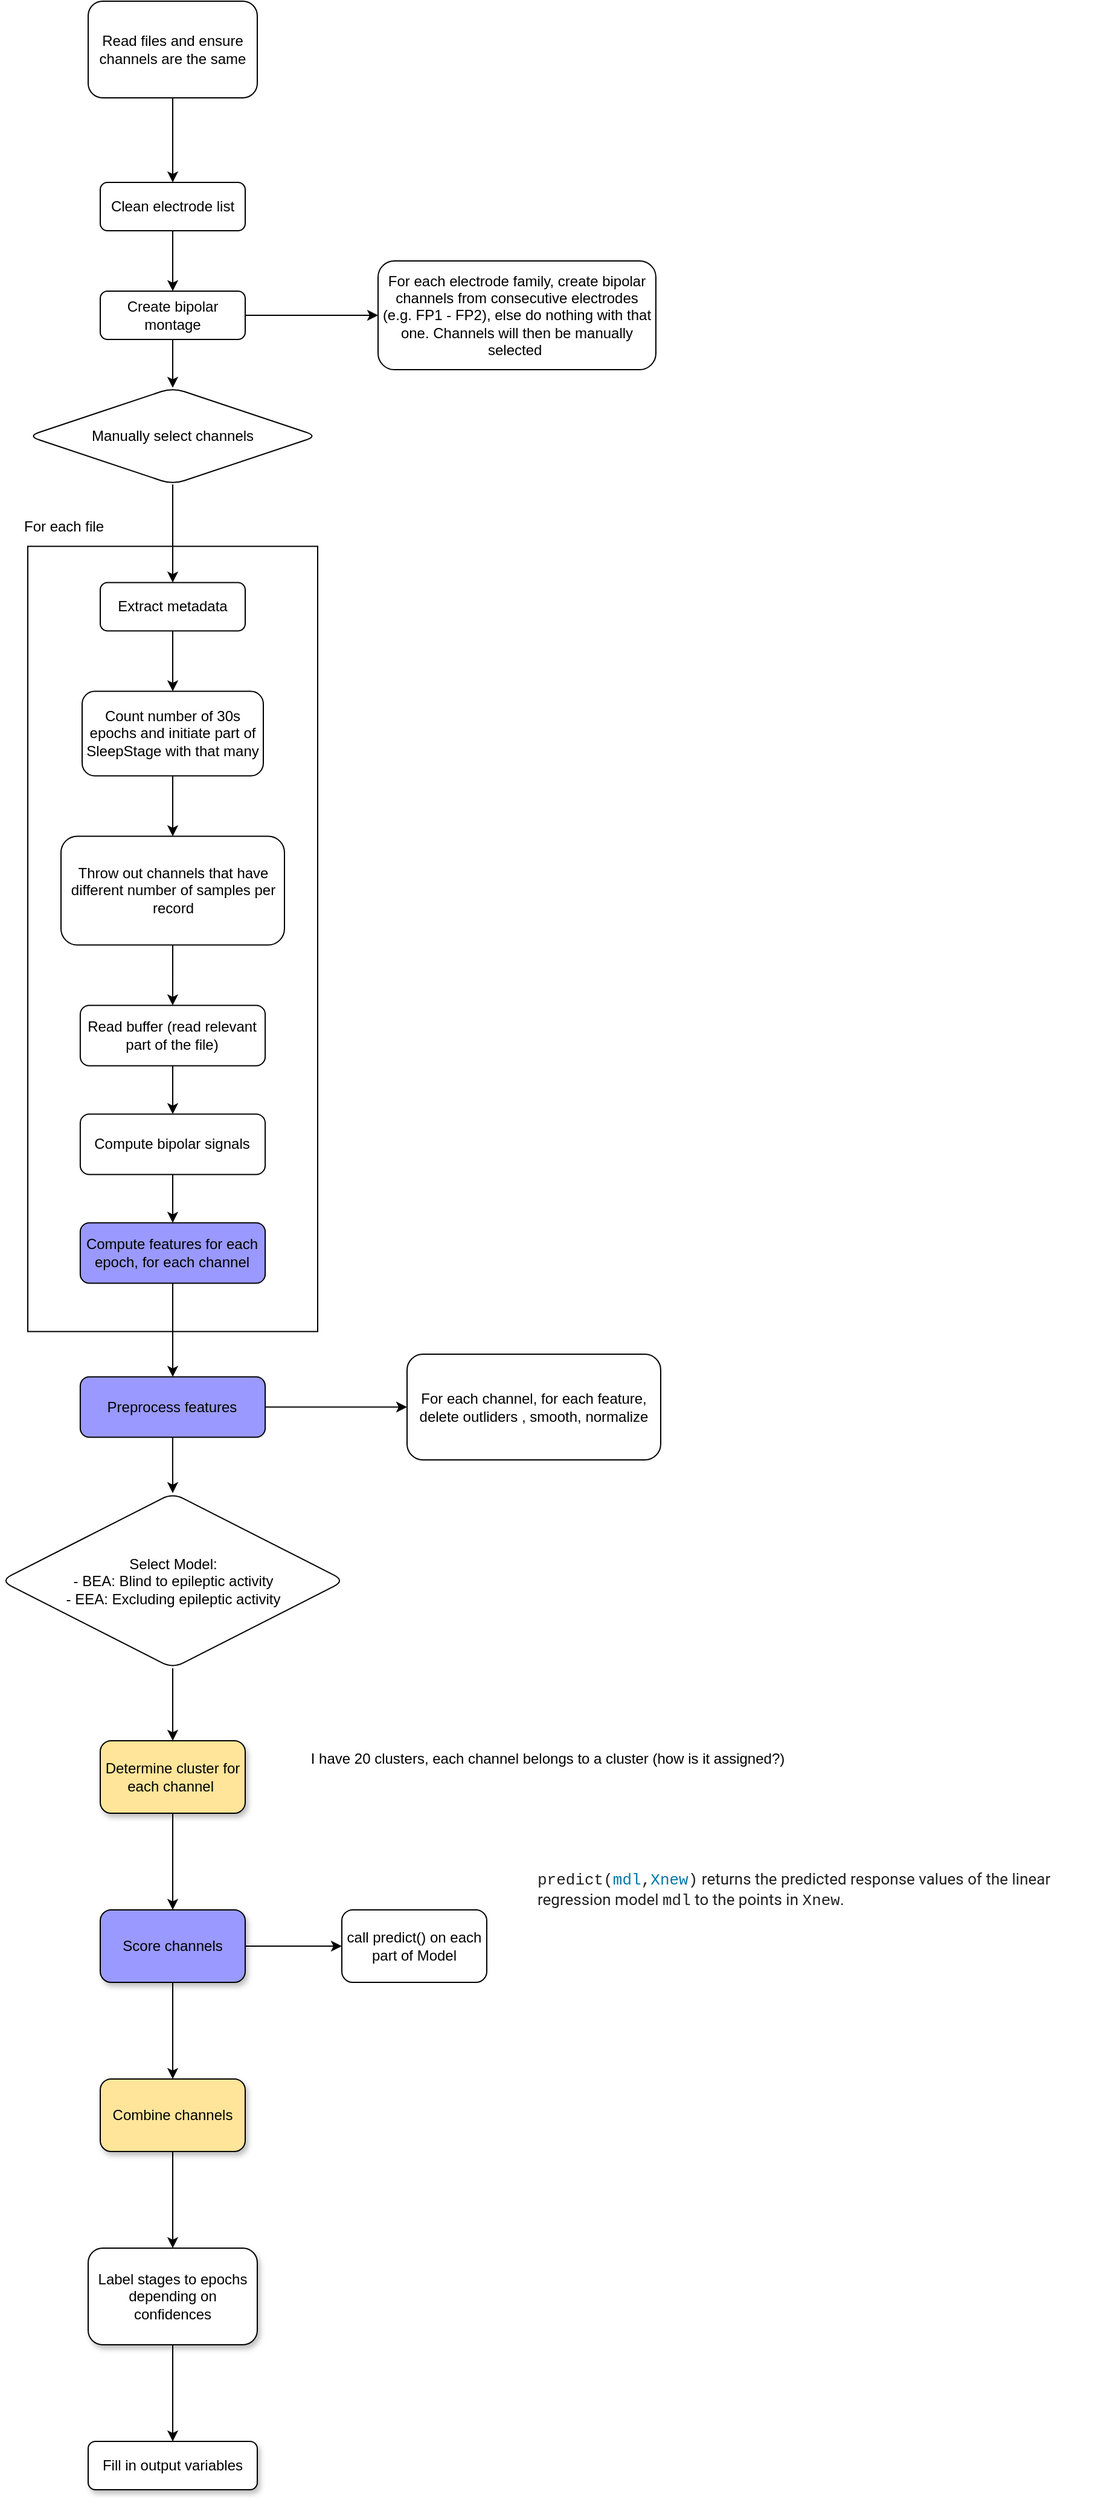 <mxfile version="26.0.16">
  <diagram id="C5RBs43oDa-KdzZeNtuy" name="Page-1">
    <mxGraphModel dx="1461" dy="1992" grid="1" gridSize="10" guides="1" tooltips="1" connect="1" arrows="1" fold="1" page="1" pageScale="1" pageWidth="827" pageHeight="1169" math="0" shadow="0">
      <root>
        <mxCell id="WIyWlLk6GJQsqaUBKTNV-0" />
        <mxCell id="WIyWlLk6GJQsqaUBKTNV-1" parent="WIyWlLk6GJQsqaUBKTNV-0" />
        <mxCell id="KSneiJCa3dcjakUQ5oGv-4" value="" style="edgeStyle=orthogonalEdgeStyle;rounded=0;orthogonalLoop=1;jettySize=auto;html=1;" parent="WIyWlLk6GJQsqaUBKTNV-1" source="WIyWlLk6GJQsqaUBKTNV-3" target="WIyWlLk6GJQsqaUBKTNV-7" edge="1">
          <mxGeometry relative="1" as="geometry" />
        </mxCell>
        <mxCell id="WIyWlLk6GJQsqaUBKTNV-3" value="Read files and ensure channels are the same" style="rounded=1;whiteSpace=wrap;html=1;fontSize=12;glass=0;strokeWidth=1;shadow=0;" parent="WIyWlLk6GJQsqaUBKTNV-1" vertex="1">
          <mxGeometry x="150" y="-30" width="140" height="80" as="geometry" />
        </mxCell>
        <mxCell id="KSneiJCa3dcjakUQ5oGv-3" value="" style="edgeStyle=orthogonalEdgeStyle;rounded=0;orthogonalLoop=1;jettySize=auto;html=1;" parent="WIyWlLk6GJQsqaUBKTNV-1" source="WIyWlLk6GJQsqaUBKTNV-7" target="KSneiJCa3dcjakUQ5oGv-2" edge="1">
          <mxGeometry relative="1" as="geometry" />
        </mxCell>
        <mxCell id="WIyWlLk6GJQsqaUBKTNV-7" value="Clean electrode list" style="rounded=1;whiteSpace=wrap;html=1;fontSize=12;glass=0;strokeWidth=1;shadow=0;" parent="WIyWlLk6GJQsqaUBKTNV-1" vertex="1">
          <mxGeometry x="160" y="120" width="120" height="40" as="geometry" />
        </mxCell>
        <mxCell id="KSneiJCa3dcjakUQ5oGv-9" value="" style="rounded=0;whiteSpace=wrap;html=1;" parent="WIyWlLk6GJQsqaUBKTNV-1" vertex="1">
          <mxGeometry x="100" y="421.25" width="240" height="650" as="geometry" />
        </mxCell>
        <mxCell id="TrvgTkUY0OSFZOKpx4KV-4" value="" style="edgeStyle=orthogonalEdgeStyle;rounded=0;orthogonalLoop=1;jettySize=auto;html=1;" parent="WIyWlLk6GJQsqaUBKTNV-1" source="KSneiJCa3dcjakUQ5oGv-2" target="TrvgTkUY0OSFZOKpx4KV-3" edge="1">
          <mxGeometry relative="1" as="geometry" />
        </mxCell>
        <mxCell id="fW-BFmnXzl84MXB9v9qA-1" value="" style="edgeStyle=orthogonalEdgeStyle;rounded=0;orthogonalLoop=1;jettySize=auto;html=1;" parent="WIyWlLk6GJQsqaUBKTNV-1" source="KSneiJCa3dcjakUQ5oGv-2" target="fW-BFmnXzl84MXB9v9qA-0" edge="1">
          <mxGeometry relative="1" as="geometry" />
        </mxCell>
        <mxCell id="KSneiJCa3dcjakUQ5oGv-2" value="Create bipolar montage" style="rounded=1;whiteSpace=wrap;html=1;fontSize=12;glass=0;strokeWidth=1;shadow=0;" parent="WIyWlLk6GJQsqaUBKTNV-1" vertex="1">
          <mxGeometry x="160" y="210" width="120" height="40" as="geometry" />
        </mxCell>
        <mxCell id="KSneiJCa3dcjakUQ5oGv-8" value="" style="edgeStyle=orthogonalEdgeStyle;rounded=0;orthogonalLoop=1;jettySize=auto;html=1;" parent="WIyWlLk6GJQsqaUBKTNV-1" source="KSneiJCa3dcjakUQ5oGv-5" target="KSneiJCa3dcjakUQ5oGv-7" edge="1">
          <mxGeometry relative="1" as="geometry" />
        </mxCell>
        <mxCell id="KSneiJCa3dcjakUQ5oGv-5" value="Extract metadata" style="rounded=1;whiteSpace=wrap;html=1;fontSize=12;glass=0;strokeWidth=1;shadow=0;" parent="WIyWlLk6GJQsqaUBKTNV-1" vertex="1">
          <mxGeometry x="160" y="451.25" width="120" height="40" as="geometry" />
        </mxCell>
        <mxCell id="KSneiJCa3dcjakUQ5oGv-12" value="" style="edgeStyle=orthogonalEdgeStyle;rounded=0;orthogonalLoop=1;jettySize=auto;html=1;" parent="WIyWlLk6GJQsqaUBKTNV-1" source="KSneiJCa3dcjakUQ5oGv-7" target="KSneiJCa3dcjakUQ5oGv-11" edge="1">
          <mxGeometry relative="1" as="geometry" />
        </mxCell>
        <mxCell id="KSneiJCa3dcjakUQ5oGv-7" value="Count number of 30s epochs and initiate part of SleepStage with that many" style="rounded=1;whiteSpace=wrap;html=1;fontSize=12;glass=0;strokeWidth=1;shadow=0;" parent="WIyWlLk6GJQsqaUBKTNV-1" vertex="1">
          <mxGeometry x="145" y="541.25" width="150" height="70" as="geometry" />
        </mxCell>
        <mxCell id="KSneiJCa3dcjakUQ5oGv-10" value="For each file" style="text;html=1;align=center;verticalAlign=middle;whiteSpace=wrap;rounded=0;" parent="WIyWlLk6GJQsqaUBKTNV-1" vertex="1">
          <mxGeometry x="90" y="390" width="80" height="30" as="geometry" />
        </mxCell>
        <mxCell id="KSneiJCa3dcjakUQ5oGv-14" value="" style="edgeStyle=orthogonalEdgeStyle;rounded=0;orthogonalLoop=1;jettySize=auto;html=1;" parent="WIyWlLk6GJQsqaUBKTNV-1" source="KSneiJCa3dcjakUQ5oGv-11" target="KSneiJCa3dcjakUQ5oGv-13" edge="1">
          <mxGeometry relative="1" as="geometry" />
        </mxCell>
        <mxCell id="KSneiJCa3dcjakUQ5oGv-11" value="Throw out channels that have different number of samples per record" style="rounded=1;whiteSpace=wrap;html=1;fontSize=12;glass=0;strokeWidth=1;shadow=0;" parent="WIyWlLk6GJQsqaUBKTNV-1" vertex="1">
          <mxGeometry x="127.5" y="661.25" width="185" height="90" as="geometry" />
        </mxCell>
        <mxCell id="KSneiJCa3dcjakUQ5oGv-16" value="" style="edgeStyle=orthogonalEdgeStyle;rounded=0;orthogonalLoop=1;jettySize=auto;html=1;" parent="WIyWlLk6GJQsqaUBKTNV-1" source="KSneiJCa3dcjakUQ5oGv-13" target="KSneiJCa3dcjakUQ5oGv-15" edge="1">
          <mxGeometry relative="1" as="geometry" />
        </mxCell>
        <mxCell id="KSneiJCa3dcjakUQ5oGv-13" value="Read buffer (read relevant part of the file)" style="rounded=1;whiteSpace=wrap;html=1;fontSize=12;glass=0;strokeWidth=1;shadow=0;" parent="WIyWlLk6GJQsqaUBKTNV-1" vertex="1">
          <mxGeometry x="143.44" y="801.25" width="153.12" height="50" as="geometry" />
        </mxCell>
        <mxCell id="KSneiJCa3dcjakUQ5oGv-24" value="" style="edgeStyle=orthogonalEdgeStyle;rounded=0;orthogonalLoop=1;jettySize=auto;html=1;" parent="WIyWlLk6GJQsqaUBKTNV-1" source="KSneiJCa3dcjakUQ5oGv-15" target="KSneiJCa3dcjakUQ5oGv-23" edge="1">
          <mxGeometry relative="1" as="geometry" />
        </mxCell>
        <mxCell id="KSneiJCa3dcjakUQ5oGv-15" value="Compute bipolar signals" style="rounded=1;whiteSpace=wrap;html=1;fontSize=12;glass=0;strokeWidth=1;shadow=0;" parent="WIyWlLk6GJQsqaUBKTNV-1" vertex="1">
          <mxGeometry x="143.44" y="891.25" width="153.12" height="50" as="geometry" />
        </mxCell>
        <mxCell id="KSneiJCa3dcjakUQ5oGv-26" value="" style="edgeStyle=orthogonalEdgeStyle;rounded=0;orthogonalLoop=1;jettySize=auto;html=1;" parent="WIyWlLk6GJQsqaUBKTNV-1" source="KSneiJCa3dcjakUQ5oGv-23" target="KSneiJCa3dcjakUQ5oGv-25" edge="1">
          <mxGeometry relative="1" as="geometry" />
        </mxCell>
        <mxCell id="KSneiJCa3dcjakUQ5oGv-23" value="Compute features for each epoch, for each channel" style="rounded=1;whiteSpace=wrap;html=1;fontSize=12;glass=0;strokeWidth=1;shadow=0;fillColor=light-dark(#9999FF,var(--ge-dark-color, #121212));" parent="WIyWlLk6GJQsqaUBKTNV-1" vertex="1">
          <mxGeometry x="143.44" y="981.25" width="153.12" height="50" as="geometry" />
        </mxCell>
        <mxCell id="KSneiJCa3dcjakUQ5oGv-28" value="" style="edgeStyle=orthogonalEdgeStyle;rounded=0;orthogonalLoop=1;jettySize=auto;html=1;" parent="WIyWlLk6GJQsqaUBKTNV-1" source="KSneiJCa3dcjakUQ5oGv-25" target="KSneiJCa3dcjakUQ5oGv-27" edge="1">
          <mxGeometry relative="1" as="geometry" />
        </mxCell>
        <mxCell id="KSneiJCa3dcjakUQ5oGv-33" value="" style="edgeStyle=orthogonalEdgeStyle;rounded=0;orthogonalLoop=1;jettySize=auto;html=1;" parent="WIyWlLk6GJQsqaUBKTNV-1" source="KSneiJCa3dcjakUQ5oGv-25" target="KSneiJCa3dcjakUQ5oGv-32" edge="1">
          <mxGeometry relative="1" as="geometry" />
        </mxCell>
        <mxCell id="KSneiJCa3dcjakUQ5oGv-25" value="Preprocess features" style="rounded=1;whiteSpace=wrap;html=1;fontSize=12;glass=0;strokeWidth=1;shadow=0;fillColor=light-dark(#9999FF,#000000);" parent="WIyWlLk6GJQsqaUBKTNV-1" vertex="1">
          <mxGeometry x="143.44" y="1108.75" width="153.12" height="50" as="geometry" />
        </mxCell>
        <mxCell id="KSneiJCa3dcjakUQ5oGv-27" value="For each channel, for each feature, delete outliders , smooth, normalize" style="whiteSpace=wrap;html=1;fillColor=light-dark(#FFFFFF,#000000);rounded=1;glass=0;strokeWidth=1;shadow=0;" parent="WIyWlLk6GJQsqaUBKTNV-1" vertex="1">
          <mxGeometry x="414" y="1090" width="210" height="87.5" as="geometry" />
        </mxCell>
        <mxCell id="KSneiJCa3dcjakUQ5oGv-32" value="Select Model:&lt;div&gt;-&amp;nbsp;&lt;span style=&quot;text-wrap-mode: nowrap; background-color: transparent; color: light-dark(rgb(0, 0, 0), rgb(255, 255, 255));&quot;&gt;BEA: Blind to epileptic activity&lt;/span&gt;&lt;/div&gt;&lt;div&gt;&lt;span style=&quot;text-wrap-mode: nowrap; background-color: transparent; color: light-dark(rgb(0, 0, 0), rgb(255, 255, 255));&quot;&gt;-&amp;nbsp;&lt;/span&gt;&lt;span style=&quot;text-wrap-mode: nowrap; background-color: transparent; color: light-dark(rgb(0, 0, 0), rgb(255, 255, 255));&quot;&gt;EEA: Excluding epileptic activity&lt;/span&gt;&lt;/div&gt;" style="rhombus;whiteSpace=wrap;html=1;fillColor=light-dark(#FFFFFF,#000000);rounded=1;glass=0;strokeWidth=1;shadow=0;" parent="WIyWlLk6GJQsqaUBKTNV-1" vertex="1">
          <mxGeometry x="77.5" y="1205" width="285" height="145" as="geometry" />
        </mxCell>
        <mxCell id="KSneiJCa3dcjakUQ5oGv-37" value="" style="edgeStyle=orthogonalEdgeStyle;rounded=0;orthogonalLoop=1;jettySize=auto;html=1;exitX=0.5;exitY=1;exitDx=0;exitDy=0;" parent="WIyWlLk6GJQsqaUBKTNV-1" source="KSneiJCa3dcjakUQ5oGv-32" target="KSneiJCa3dcjakUQ5oGv-38" edge="1">
          <mxGeometry relative="1" as="geometry">
            <mxPoint x="440" y="1360" as="sourcePoint" />
          </mxGeometry>
        </mxCell>
        <mxCell id="KSneiJCa3dcjakUQ5oGv-42" value="" style="edgeStyle=orthogonalEdgeStyle;rounded=0;orthogonalLoop=1;jettySize=auto;html=1;" parent="WIyWlLk6GJQsqaUBKTNV-1" source="KSneiJCa3dcjakUQ5oGv-38" target="KSneiJCa3dcjakUQ5oGv-41" edge="1">
          <mxGeometry relative="1" as="geometry" />
        </mxCell>
        <mxCell id="KSneiJCa3dcjakUQ5oGv-38" value="Determine cluster for each channel&amp;nbsp;" style="whiteSpace=wrap;html=1;fillColor=light-dark(#FFE599,#000000);rounded=1;glass=0;strokeWidth=1;shadow=1;" parent="WIyWlLk6GJQsqaUBKTNV-1" vertex="1">
          <mxGeometry x="160" y="1410" width="120" height="60" as="geometry" />
        </mxCell>
        <mxCell id="KSneiJCa3dcjakUQ5oGv-44" value="" style="edgeStyle=orthogonalEdgeStyle;rounded=0;orthogonalLoop=1;jettySize=auto;html=1;" parent="WIyWlLk6GJQsqaUBKTNV-1" source="KSneiJCa3dcjakUQ5oGv-41" target="KSneiJCa3dcjakUQ5oGv-43" edge="1">
          <mxGeometry relative="1" as="geometry" />
        </mxCell>
        <mxCell id="KSneiJCa3dcjakUQ5oGv-47" value="" style="edgeStyle=orthogonalEdgeStyle;rounded=0;orthogonalLoop=1;jettySize=auto;html=1;" parent="WIyWlLk6GJQsqaUBKTNV-1" source="KSneiJCa3dcjakUQ5oGv-41" target="KSneiJCa3dcjakUQ5oGv-46" edge="1">
          <mxGeometry relative="1" as="geometry" />
        </mxCell>
        <mxCell id="KSneiJCa3dcjakUQ5oGv-41" value="Score channels" style="whiteSpace=wrap;html=1;fillColor=light-dark(#9999FF,#000000);rounded=1;glass=0;strokeWidth=1;shadow=1;" parent="WIyWlLk6GJQsqaUBKTNV-1" vertex="1">
          <mxGeometry x="160" y="1550" width="120" height="60" as="geometry" />
        </mxCell>
        <mxCell id="KSneiJCa3dcjakUQ5oGv-43" value="call predict() on each part of Model" style="whiteSpace=wrap;html=1;fillColor=light-dark(#FFFFFF,#000000);rounded=1;glass=0;strokeWidth=1;shadow=0;" parent="WIyWlLk6GJQsqaUBKTNV-1" vertex="1">
          <mxGeometry x="360" y="1550" width="120" height="60" as="geometry" />
        </mxCell>
        <UserObject label="&lt;span id=&quot;d126e964353&quot; style=&quot;box-sizing: border-box; color: rgb(33, 33, 33); font-family: Roboto, sans-serif; font-size: 13px; font-style: normal; font-variant-ligatures: normal; font-variant-caps: normal; font-weight: 400; letter-spacing: normal; orphans: 2; text-align: start; text-indent: 0px; text-transform: none; widows: 2; word-spacing: 0px; -webkit-text-stroke-width: 0px; white-space: normal; background-color: rgb(255, 255, 255); text-decoration-thickness: initial; text-decoration-style: initial; text-decoration-color: initial;&quot;&gt;&lt;code class=&quot;synopsis&quot; style=&quot;box-sizing: border-box; font-family: Menlo, Monaco, Consolas, &amp;quot;Courier New&amp;quot;, monospace; font-size: inherit; padding: 0px; color: inherit; background-color: transparent; border-radius: 0px; white-space: normal;&quot;&gt;predict(&lt;a href=&quot;https://www.mathworks.com/help/stats/linearmodel.predict.html#bszh804-1_sep_shared-mdl&quot; class=&quot;intrnllnk&quot; style=&quot;box-sizing: border-box; background-color: rgba(0, 0, 0, 0); color: rgb(0, 118, 168); text-decoration: none;&quot;&gt;&lt;code class=&quot;argument&quot; style=&quot;box-sizing: border-box; font-family: Menlo, Monaco, Consolas, &amp;quot;Courier New&amp;quot;, monospace; font-size: inherit; padding: 0px; color: inherit; background-color: transparent; border-radius: 0px; white-space: normal;&quot;&gt;mdl&lt;/code&gt;&lt;/a&gt;,&lt;a href=&quot;https://www.mathworks.com/help/stats/linearmodel.predict.html#bszh804-1_sep_shared-Xnew&quot; class=&quot;intrnllnk&quot; style=&quot;box-sizing: border-box; background-color: rgba(0, 0, 0, 0); color: rgb(0, 118, 168); text-decoration: none;&quot;&gt;&lt;code class=&quot;argument&quot; style=&quot;box-sizing: border-box; font-family: Menlo, Monaco, Consolas, &amp;quot;Courier New&amp;quot;, monospace; font-size: inherit; padding: 0px; color: inherit; background-color: transparent; border-radius: 0px; white-space: normal;&quot;&gt;Xnew&lt;/code&gt;&lt;/a&gt;)&lt;/code&gt;&lt;/span&gt;&lt;span style=&quot;color: rgb(33, 33, 33); font-family: Roboto, sans-serif; font-size: 13px; font-style: normal; font-variant-ligatures: normal; font-variant-caps: normal; font-weight: 400; letter-spacing: normal; orphans: 2; text-align: start; text-indent: 0px; text-transform: none; widows: 2; word-spacing: 0px; -webkit-text-stroke-width: 0px; white-space: normal; background-color: rgb(255, 255, 255); text-decoration-thickness: initial; text-decoration-style: initial; text-decoration-color: initial; display: inline !important; float: none;&quot;&gt;&lt;span&gt;&amp;nbsp;&lt;/span&gt;returns the predicted response values of the linear regression model&lt;span&gt;&amp;nbsp;&lt;/span&gt;&lt;/span&gt;&lt;code class=&quot;argument&quot; style=&quot;box-sizing: border-box; font-family: Menlo, Monaco, Consolas, &amp;quot;Courier New&amp;quot;, monospace; font-size: 13px; padding: 0px; color: rgb(33, 33, 33); background-color: rgb(255, 255, 255); border-radius: 0px; white-space: normal; font-style: normal; font-variant-ligatures: normal; font-variant-caps: normal; font-weight: 400; letter-spacing: normal; orphans: 2; text-align: start; text-indent: 0px; text-transform: none; widows: 2; word-spacing: 0px; -webkit-text-stroke-width: 0px; text-decoration-thickness: initial; text-decoration-style: initial; text-decoration-color: initial;&quot;&gt;mdl&lt;/code&gt;&lt;span style=&quot;color: rgb(33, 33, 33); font-family: Roboto, sans-serif; font-size: 13px; font-style: normal; font-variant-ligatures: normal; font-variant-caps: normal; font-weight: 400; letter-spacing: normal; orphans: 2; text-align: start; text-indent: 0px; text-transform: none; widows: 2; word-spacing: 0px; -webkit-text-stroke-width: 0px; white-space: normal; background-color: rgb(255, 255, 255); text-decoration-thickness: initial; text-decoration-style: initial; text-decoration-color: initial; display: inline !important; float: none;&quot;&gt;&lt;span&gt;&amp;nbsp;&lt;/span&gt;to the points in&lt;span&gt;&amp;nbsp;&lt;/span&gt;&lt;/span&gt;&lt;code class=&quot;argument&quot; style=&quot;box-sizing: border-box; font-family: Menlo, Monaco, Consolas, &amp;quot;Courier New&amp;quot;, monospace; font-size: 13px; padding: 0px; color: rgb(33, 33, 33); background-color: rgb(255, 255, 255); border-radius: 0px; white-space: normal; font-style: normal; font-variant-ligatures: normal; font-variant-caps: normal; font-weight: 400; letter-spacing: normal; orphans: 2; text-align: start; text-indent: 0px; text-transform: none; widows: 2; word-spacing: 0px; -webkit-text-stroke-width: 0px; text-decoration-thickness: initial; text-decoration-style: initial; text-decoration-color: initial;&quot;&gt;Xnew&lt;/code&gt;&lt;span style=&quot;color: rgb(33, 33, 33); font-family: Roboto, sans-serif; font-size: 13px; font-style: normal; font-variant-ligatures: normal; font-variant-caps: normal; font-weight: 400; letter-spacing: normal; orphans: 2; text-align: start; text-indent: 0px; text-transform: none; widows: 2; word-spacing: 0px; -webkit-text-stroke-width: 0px; white-space: normal; background-color: rgb(255, 255, 255); text-decoration-thickness: initial; text-decoration-style: initial; text-decoration-color: initial; display: inline !important; float: none;&quot;&gt;.&lt;/span&gt;" link="&lt;span id=&quot;d126e964353&quot; style=&quot;box-sizing: border-box; color: rgb(33, 33, 33); font-family: Roboto, sans-serif; font-size: 13px; font-style: normal; font-variant-ligatures: normal; font-variant-caps: normal; font-weight: 400; letter-spacing: normal; orphans: 2; text-align: start; text-indent: 0px; text-transform: none; widows: 2; word-spacing: 0px; -webkit-text-stroke-width: 0px; white-space: normal; background-color: rgb(255, 255, 255); text-decoration-thickness: initial; text-decoration-style: initial; text-decoration-color: initial;&quot;&gt;&lt;code class=&quot;synopsis&quot; style=&quot;box-sizing: border-box; font-family: Menlo, Monaco, Consolas, &amp;quot;Courier New&amp;quot;, monospace; font-size: inherit; padding: 0px; color: inherit; background-color: transparent; border-radius: 0px; white-space: normal;&quot;&gt;predict(&lt;a href=&quot;https://www.mathworks.com/help/stats/linearmodel.predict.html#bszh804-1_sep_shared-mdl&quot; class=&quot;intrnllnk&quot; style=&quot;box-sizing: border-box; background-color: rgba(0, 0, 0, 0); color: rgb(0, 118, 168); text-decoration: none;&quot;&gt;&lt;code class=&quot;argument&quot; style=&quot;box-sizing: border-box; font-family: Menlo, Monaco, Consolas, &amp;quot;Courier New&amp;quot;, monospace; font-size: inherit; padding: 0px; color: inherit; background-color: transparent; border-radius: 0px; white-space: normal;&quot;&gt;mdl&lt;/code&gt;&lt;/a&gt;,&lt;a href=&quot;https://www.mathworks.com/help/stats/linearmodel.predict.html#bszh804-1_sep_shared-Xnew&quot; class=&quot;intrnllnk&quot; style=&quot;box-sizing: border-box; background-color: rgba(0, 0, 0, 0); color: rgb(0, 118, 168); text-decoration: none;&quot;&gt;&lt;code class=&quot;argument&quot; style=&quot;box-sizing: border-box; font-family: Menlo, Monaco, Consolas, &amp;quot;Courier New&amp;quot;, monospace; font-size: inherit; padding: 0px; color: inherit; background-color: transparent; border-radius: 0px; white-space: normal;&quot;&gt;Xnew&lt;/code&gt;&lt;/a&gt;)&lt;/code&gt;&lt;/span&gt;&lt;span style=&quot;color: rgb(33, 33, 33); font-family: Roboto, sans-serif; font-size: 13px; font-style: normal; font-variant-ligatures: normal; font-variant-caps: normal; font-weight: 400; letter-spacing: normal; orphans: 2; text-align: start; text-indent: 0px; text-transform: none; widows: 2; word-spacing: 0px; -webkit-text-stroke-width: 0px; white-space: normal; background-color: rgb(255, 255, 255); text-decoration-thickness: initial; text-decoration-style: initial; text-decoration-color: initial; display: inline !important; float: none;&quot;&gt;&lt;span&gt;&amp;nbsp;&lt;/span&gt;returns the predicted response values of the linear regression model&lt;span&gt;&amp;nbsp;&lt;/span&gt;&lt;/span&gt;&lt;code class=&quot;argument&quot; style=&quot;box-sizing: border-box; font-family: Menlo, Monaco, Consolas, &amp;quot;Courier New&amp;quot;, monospace; font-size: 13px; padding: 0px; color: rgb(33, 33, 33); background-color: rgb(255, 255, 255); border-radius: 0px; white-space: normal; font-style: normal; font-variant-ligatures: normal; font-variant-caps: normal; font-weight: 400; letter-spacing: normal; orphans: 2; text-align: start; text-indent: 0px; text-transform: none; widows: 2; word-spacing: 0px; -webkit-text-stroke-width: 0px; text-decoration-thickness: initial; text-decoration-style: initial; text-decoration-color: initial;&quot;&gt;mdl&lt;/code&gt;&lt;span style=&quot;color: rgb(33, 33, 33); font-family: Roboto, sans-serif; font-size: 13px; font-style: normal; font-variant-ligatures: normal; font-variant-caps: normal; font-weight: 400; letter-spacing: normal; orphans: 2; text-align: start; text-indent: 0px; text-transform: none; widows: 2; word-spacing: 0px; -webkit-text-stroke-width: 0px; white-space: normal; background-color: rgb(255, 255, 255); text-decoration-thickness: initial; text-decoration-style: initial; text-decoration-color: initial; display: inline !important; float: none;&quot;&gt;&lt;span&gt;&amp;nbsp;&lt;/span&gt;to the points in&lt;span&gt;&amp;nbsp;&lt;/span&gt;&lt;/span&gt;&lt;code class=&quot;argument&quot; style=&quot;box-sizing: border-box; font-family: Menlo, Monaco, Consolas, &amp;quot;Courier New&amp;quot;, monospace; font-size: 13px; padding: 0px; color: rgb(33, 33, 33); background-color: rgb(255, 255, 255); border-radius: 0px; white-space: normal; font-style: normal; font-variant-ligatures: normal; font-variant-caps: normal; font-weight: 400; letter-spacing: normal; orphans: 2; text-align: start; text-indent: 0px; text-transform: none; widows: 2; word-spacing: 0px; -webkit-text-stroke-width: 0px; text-decoration-thickness: initial; text-decoration-style: initial; text-decoration-color: initial;&quot;&gt;Xnew&lt;/code&gt;&lt;span style=&quot;color: rgb(33, 33, 33); font-family: Roboto, sans-serif; font-size: 13px; font-style: normal; font-variant-ligatures: normal; font-variant-caps: normal; font-weight: 400; letter-spacing: normal; orphans: 2; text-align: start; text-indent: 0px; text-transform: none; widows: 2; word-spacing: 0px; -webkit-text-stroke-width: 0px; white-space: normal; background-color: rgb(255, 255, 255); text-decoration-thickness: initial; text-decoration-style: initial; text-decoration-color: initial; display: inline !important; float: none;&quot;&gt;.&lt;/span&gt;" id="KSneiJCa3dcjakUQ5oGv-45">
          <mxCell style="text;whiteSpace=wrap;html=1;" parent="WIyWlLk6GJQsqaUBKTNV-1" vertex="1">
            <mxGeometry x="520" y="1510" width="470" height="30" as="geometry" />
          </mxCell>
        </UserObject>
        <mxCell id="KSneiJCa3dcjakUQ5oGv-49" value="" style="edgeStyle=orthogonalEdgeStyle;rounded=0;orthogonalLoop=1;jettySize=auto;html=1;" parent="WIyWlLk6GJQsqaUBKTNV-1" source="KSneiJCa3dcjakUQ5oGv-46" target="KSneiJCa3dcjakUQ5oGv-48" edge="1">
          <mxGeometry relative="1" as="geometry" />
        </mxCell>
        <mxCell id="KSneiJCa3dcjakUQ5oGv-46" value="Combine channels" style="whiteSpace=wrap;html=1;fillColor=light-dark(#FFE599,#000000);rounded=1;glass=0;strokeWidth=1;shadow=1;" parent="WIyWlLk6GJQsqaUBKTNV-1" vertex="1">
          <mxGeometry x="160" y="1690" width="120" height="60" as="geometry" />
        </mxCell>
        <mxCell id="KSneiJCa3dcjakUQ5oGv-51" value="" style="edgeStyle=orthogonalEdgeStyle;rounded=0;orthogonalLoop=1;jettySize=auto;html=1;" parent="WIyWlLk6GJQsqaUBKTNV-1" source="KSneiJCa3dcjakUQ5oGv-48" target="KSneiJCa3dcjakUQ5oGv-50" edge="1">
          <mxGeometry relative="1" as="geometry" />
        </mxCell>
        <mxCell id="KSneiJCa3dcjakUQ5oGv-48" value="Label stages to epochs depending on confidences" style="whiteSpace=wrap;html=1;fillColor=light-dark(#FFFFFF,#000000);rounded=1;glass=0;strokeWidth=1;shadow=1;" parent="WIyWlLk6GJQsqaUBKTNV-1" vertex="1">
          <mxGeometry x="150" y="1830" width="140" height="80" as="geometry" />
        </mxCell>
        <mxCell id="KSneiJCa3dcjakUQ5oGv-50" value="Fill in output variables" style="whiteSpace=wrap;html=1;fillColor=light-dark(#FFFFFF,#000000);rounded=1;glass=0;strokeWidth=1;shadow=1;" parent="WIyWlLk6GJQsqaUBKTNV-1" vertex="1">
          <mxGeometry x="150" y="1990" width="140" height="40" as="geometry" />
        </mxCell>
        <mxCell id="KSneiJCa3dcjakUQ5oGv-52" value="I have 20 clusters, each channel belongs to a cluster (how is it assigned?)" style="text;html=1;align=center;verticalAlign=middle;resizable=0;points=[];autosize=1;strokeColor=none;fillColor=none;" parent="WIyWlLk6GJQsqaUBKTNV-1" vertex="1">
          <mxGeometry x="320" y="1410" width="420" height="30" as="geometry" />
        </mxCell>
        <mxCell id="TrvgTkUY0OSFZOKpx4KV-5" value="" style="edgeStyle=orthogonalEdgeStyle;rounded=0;orthogonalLoop=1;jettySize=auto;html=1;" parent="WIyWlLk6GJQsqaUBKTNV-1" source="TrvgTkUY0OSFZOKpx4KV-3" target="KSneiJCa3dcjakUQ5oGv-5" edge="1">
          <mxGeometry relative="1" as="geometry" />
        </mxCell>
        <mxCell id="TrvgTkUY0OSFZOKpx4KV-3" value="Manually select channels" style="rhombus;whiteSpace=wrap;html=1;rounded=1;glass=0;strokeWidth=1;shadow=0;" parent="WIyWlLk6GJQsqaUBKTNV-1" vertex="1">
          <mxGeometry x="100" y="290" width="240" height="80" as="geometry" />
        </mxCell>
        <mxCell id="fW-BFmnXzl84MXB9v9qA-0" value="For each electrode family, create bipolar channels from consecutive electrodes (e.g. FP1 - FP2), else do nothing with that one. Channels will then be manually selected&amp;nbsp;" style="rounded=1;whiteSpace=wrap;html=1;fontSize=12;glass=0;strokeWidth=1;shadow=0;" parent="WIyWlLk6GJQsqaUBKTNV-1" vertex="1">
          <mxGeometry x="390" y="185" width="230" height="90" as="geometry" />
        </mxCell>
      </root>
    </mxGraphModel>
  </diagram>
</mxfile>
